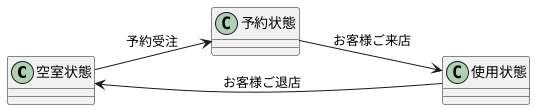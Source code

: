 @startuml 
left to right direction

空室状態--> 予約状態: 予約受注
予約状態--> 使用状態: お客様ご来店
使用状態-->空室状態:　お客様ご退店
@enduml